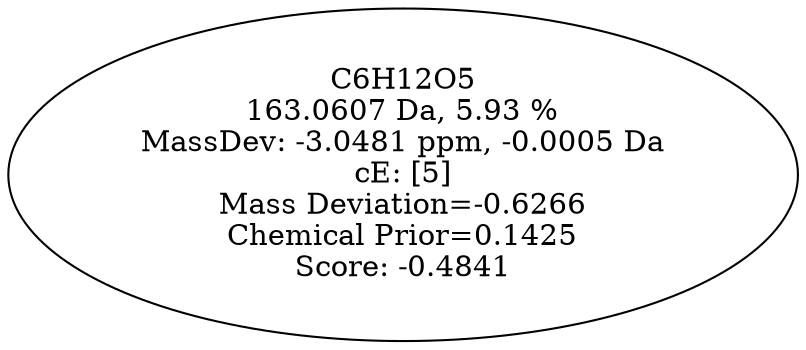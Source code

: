 strict digraph {
v1 [label="C6H12O5\n163.0607 Da, 5.93 %\nMassDev: -3.0481 ppm, -0.0005 Da\ncE: [5]\nMass Deviation=-0.6266\nChemical Prior=0.1425\nScore: -0.4841"];
}